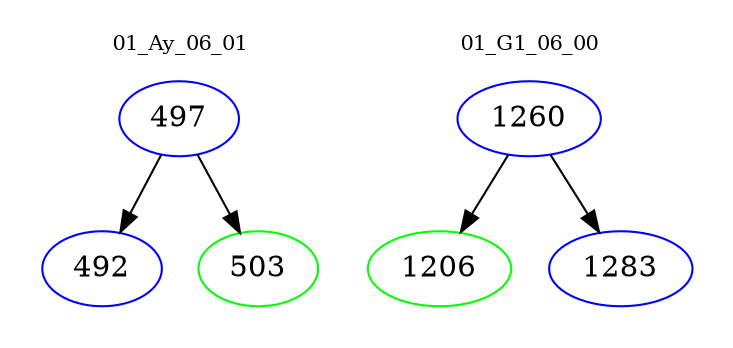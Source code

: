 digraph{
subgraph cluster_0 {
color = white
label = "01_Ay_06_01";
fontsize=10;
T0_497 [label="497", color="blue"]
T0_497 -> T0_492 [color="black"]
T0_492 [label="492", color="blue"]
T0_497 -> T0_503 [color="black"]
T0_503 [label="503", color="green"]
}
subgraph cluster_1 {
color = white
label = "01_G1_06_00";
fontsize=10;
T1_1260 [label="1260", color="blue"]
T1_1260 -> T1_1206 [color="black"]
T1_1206 [label="1206", color="green"]
T1_1260 -> T1_1283 [color="black"]
T1_1283 [label="1283", color="blue"]
}
}
